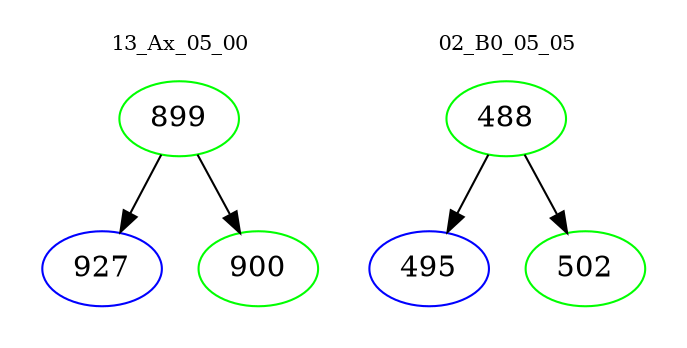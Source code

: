 digraph{
subgraph cluster_0 {
color = white
label = "13_Ax_05_00";
fontsize=10;
T0_899 [label="899", color="green"]
T0_899 -> T0_927 [color="black"]
T0_927 [label="927", color="blue"]
T0_899 -> T0_900 [color="black"]
T0_900 [label="900", color="green"]
}
subgraph cluster_1 {
color = white
label = "02_B0_05_05";
fontsize=10;
T1_488 [label="488", color="green"]
T1_488 -> T1_495 [color="black"]
T1_495 [label="495", color="blue"]
T1_488 -> T1_502 [color="black"]
T1_502 [label="502", color="green"]
}
}
